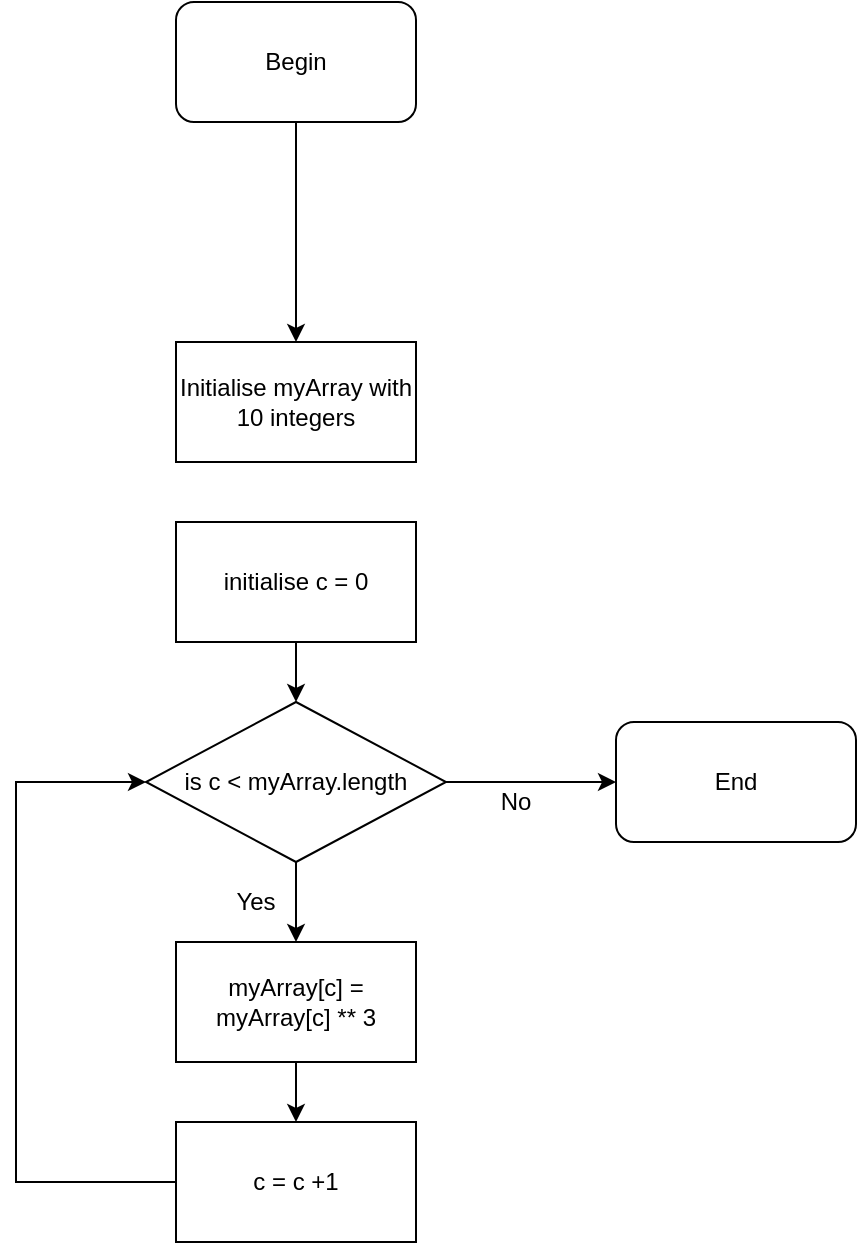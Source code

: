 <mxfile version="14.6.1" type="github" pages="2">
  <diagram id="C5RBs43oDa-KdzZeNtuy" name="Page-1">
    <mxGraphModel dx="1422" dy="762" grid="1" gridSize="10" guides="1" tooltips="1" connect="1" arrows="1" fold="1" page="1" pageScale="1" pageWidth="827" pageHeight="1169" math="0" shadow="0">
      <root>
        <mxCell id="WIyWlLk6GJQsqaUBKTNV-0" />
        <mxCell id="WIyWlLk6GJQsqaUBKTNV-1" parent="WIyWlLk6GJQsqaUBKTNV-0" />
        <mxCell id="kv0PkXA9coKxLYpfRlRP-4" style="edgeStyle=orthogonalEdgeStyle;rounded=0;orthogonalLoop=1;jettySize=auto;html=1;exitX=0.5;exitY=1;exitDx=0;exitDy=0;entryX=0.5;entryY=0;entryDx=0;entryDy=0;" edge="1" parent="WIyWlLk6GJQsqaUBKTNV-1" source="kv0PkXA9coKxLYpfRlRP-0" target="kv0PkXA9coKxLYpfRlRP-5">
          <mxGeometry relative="1" as="geometry">
            <mxPoint x="260" y="100" as="targetPoint" />
          </mxGeometry>
        </mxCell>
        <mxCell id="kv0PkXA9coKxLYpfRlRP-0" value="Begin" style="rounded=1;whiteSpace=wrap;html=1;" vertex="1" parent="WIyWlLk6GJQsqaUBKTNV-1">
          <mxGeometry x="200" y="10" width="120" height="60" as="geometry" />
        </mxCell>
        <mxCell id="kv0PkXA9coKxLYpfRlRP-1" value="End" style="rounded=1;whiteSpace=wrap;html=1;" vertex="1" parent="WIyWlLk6GJQsqaUBKTNV-1">
          <mxGeometry x="420" y="370" width="120" height="60" as="geometry" />
        </mxCell>
        <mxCell id="kv0PkXA9coKxLYpfRlRP-5" value="Initialise myArray with 10 integers" style="rounded=0;whiteSpace=wrap;html=1;" vertex="1" parent="WIyWlLk6GJQsqaUBKTNV-1">
          <mxGeometry x="200" y="180" width="120" height="60" as="geometry" />
        </mxCell>
        <mxCell id="kv0PkXA9coKxLYpfRlRP-10" style="edgeStyle=orthogonalEdgeStyle;rounded=0;orthogonalLoop=1;jettySize=auto;html=1;exitX=0.5;exitY=1;exitDx=0;exitDy=0;entryX=0.5;entryY=0;entryDx=0;entryDy=0;" edge="1" parent="WIyWlLk6GJQsqaUBKTNV-1" source="kv0PkXA9coKxLYpfRlRP-8" target="kv0PkXA9coKxLYpfRlRP-9">
          <mxGeometry relative="1" as="geometry" />
        </mxCell>
        <mxCell id="kv0PkXA9coKxLYpfRlRP-8" value="initialise c = 0" style="rounded=0;whiteSpace=wrap;html=1;" vertex="1" parent="WIyWlLk6GJQsqaUBKTNV-1">
          <mxGeometry x="200" y="270" width="120" height="60" as="geometry" />
        </mxCell>
        <mxCell id="kv0PkXA9coKxLYpfRlRP-12" style="edgeStyle=orthogonalEdgeStyle;rounded=0;orthogonalLoop=1;jettySize=auto;html=1;exitX=1;exitY=0.5;exitDx=0;exitDy=0;entryX=0;entryY=0.5;entryDx=0;entryDy=0;" edge="1" parent="WIyWlLk6GJQsqaUBKTNV-1" source="kv0PkXA9coKxLYpfRlRP-9" target="kv0PkXA9coKxLYpfRlRP-1">
          <mxGeometry relative="1" as="geometry" />
        </mxCell>
        <mxCell id="kv0PkXA9coKxLYpfRlRP-20" style="edgeStyle=orthogonalEdgeStyle;rounded=0;orthogonalLoop=1;jettySize=auto;html=1;exitX=0.5;exitY=1;exitDx=0;exitDy=0;entryX=0.5;entryY=0;entryDx=0;entryDy=0;" edge="1" parent="WIyWlLk6GJQsqaUBKTNV-1" source="kv0PkXA9coKxLYpfRlRP-9" target="kv0PkXA9coKxLYpfRlRP-13">
          <mxGeometry relative="1" as="geometry" />
        </mxCell>
        <mxCell id="kv0PkXA9coKxLYpfRlRP-9" value="is c &amp;lt; myArray.length" style="rhombus;whiteSpace=wrap;html=1;" vertex="1" parent="WIyWlLk6GJQsqaUBKTNV-1">
          <mxGeometry x="185" y="360" width="150" height="80" as="geometry" />
        </mxCell>
        <mxCell id="kv0PkXA9coKxLYpfRlRP-16" style="edgeStyle=orthogonalEdgeStyle;rounded=0;orthogonalLoop=1;jettySize=auto;html=1;exitX=0.5;exitY=1;exitDx=0;exitDy=0;entryX=0.5;entryY=0;entryDx=0;entryDy=0;" edge="1" parent="WIyWlLk6GJQsqaUBKTNV-1" source="kv0PkXA9coKxLYpfRlRP-13" target="kv0PkXA9coKxLYpfRlRP-14">
          <mxGeometry relative="1" as="geometry" />
        </mxCell>
        <mxCell id="kv0PkXA9coKxLYpfRlRP-13" value="myArray[c] = myArray[c] ** 3" style="rounded=0;whiteSpace=wrap;html=1;" vertex="1" parent="WIyWlLk6GJQsqaUBKTNV-1">
          <mxGeometry x="200" y="480" width="120" height="60" as="geometry" />
        </mxCell>
        <mxCell id="kv0PkXA9coKxLYpfRlRP-17" style="edgeStyle=orthogonalEdgeStyle;rounded=0;orthogonalLoop=1;jettySize=auto;html=1;exitX=0;exitY=0.5;exitDx=0;exitDy=0;entryX=0;entryY=0.5;entryDx=0;entryDy=0;" edge="1" parent="WIyWlLk6GJQsqaUBKTNV-1" source="kv0PkXA9coKxLYpfRlRP-14" target="kv0PkXA9coKxLYpfRlRP-9">
          <mxGeometry relative="1" as="geometry">
            <Array as="points">
              <mxPoint x="120" y="600" />
              <mxPoint x="120" y="400" />
            </Array>
          </mxGeometry>
        </mxCell>
        <mxCell id="kv0PkXA9coKxLYpfRlRP-14" value="c = c +1" style="rounded=0;whiteSpace=wrap;html=1;" vertex="1" parent="WIyWlLk6GJQsqaUBKTNV-1">
          <mxGeometry x="200" y="570" width="120" height="60" as="geometry" />
        </mxCell>
        <mxCell id="kv0PkXA9coKxLYpfRlRP-18" value="No" style="text;html=1;strokeColor=none;fillColor=none;align=center;verticalAlign=middle;whiteSpace=wrap;rounded=0;" vertex="1" parent="WIyWlLk6GJQsqaUBKTNV-1">
          <mxGeometry x="350" y="400" width="40" height="20" as="geometry" />
        </mxCell>
        <mxCell id="kv0PkXA9coKxLYpfRlRP-22" value="Yes" style="text;html=1;strokeColor=none;fillColor=none;align=center;verticalAlign=middle;whiteSpace=wrap;rounded=0;" vertex="1" parent="WIyWlLk6GJQsqaUBKTNV-1">
          <mxGeometry x="220" y="450" width="40" height="20" as="geometry" />
        </mxCell>
      </root>
    </mxGraphModel>
  </diagram>
  <diagram id="tKzDHBYQeD5yxCBXx0_F" name="Page-2">
    <mxGraphModel dx="1422" dy="762" grid="1" gridSize="10" guides="1" tooltips="1" connect="1" arrows="1" fold="1" page="1" pageScale="1" pageWidth="827" pageHeight="1169" math="0" shadow="0">
      <root>
        <mxCell id="ejcGdoat3aQm7AjnRHzf-0" />
        <mxCell id="ejcGdoat3aQm7AjnRHzf-1" parent="ejcGdoat3aQm7AjnRHzf-0" />
      </root>
    </mxGraphModel>
  </diagram>
</mxfile>
